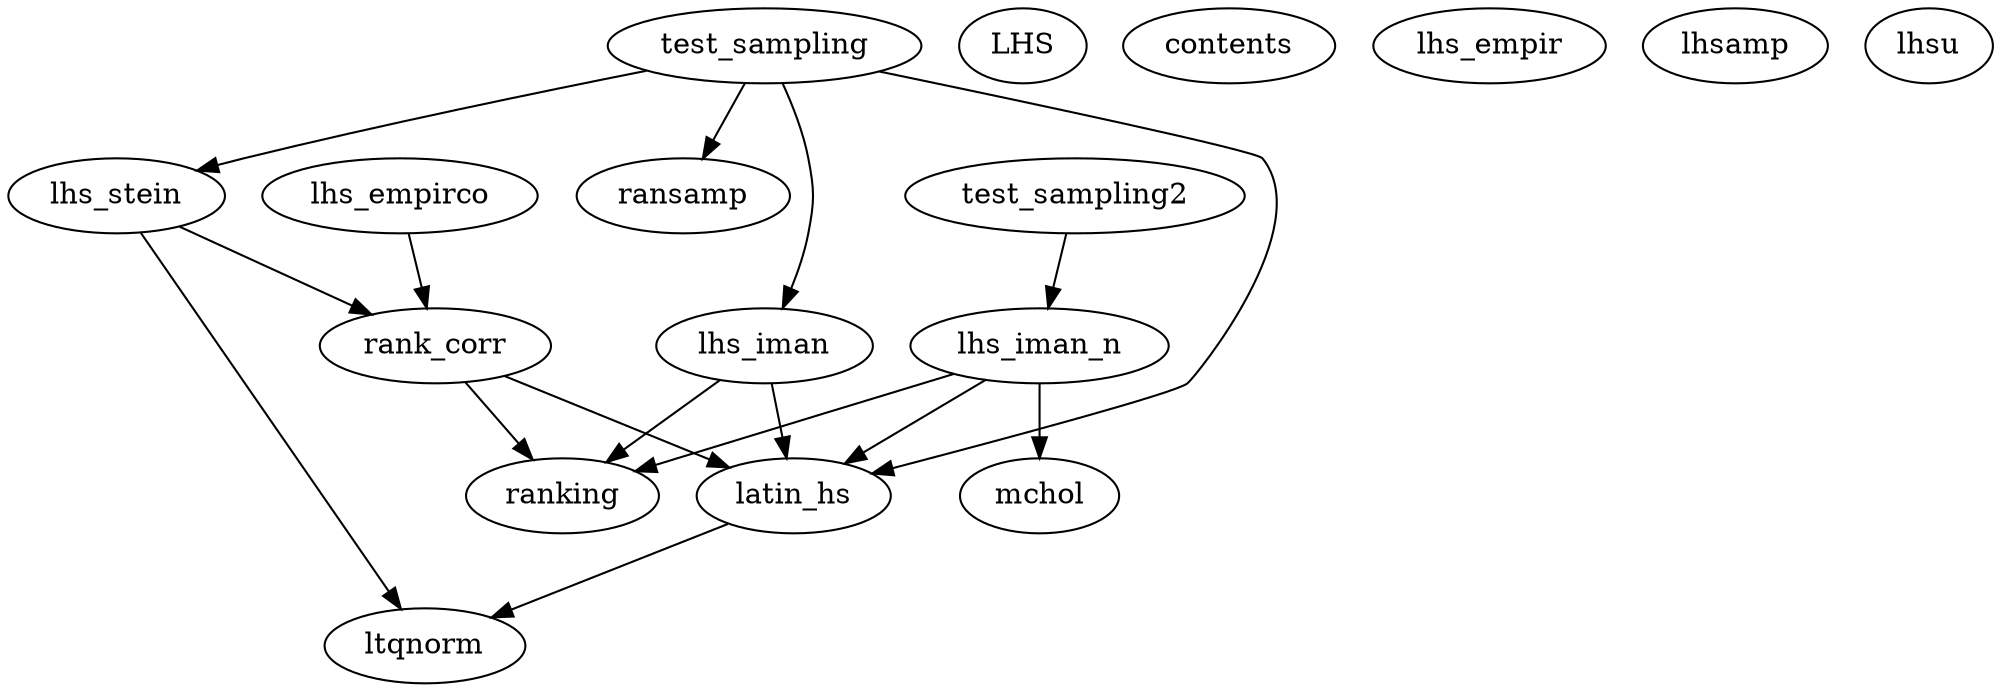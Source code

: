 /* Created by mdot for Matlab */
digraph m2html {
  latin_hs -> ltqnorm;
  lhs_empirco -> rank_corr;
  lhs_iman -> latin_hs;
  lhs_iman -> ranking;
  lhs_iman_n -> latin_hs;
  lhs_iman_n -> mchol;
  lhs_iman_n -> ranking;
  lhs_stein -> ltqnorm;
  lhs_stein -> rank_corr;
  rank_corr -> latin_hs;
  rank_corr -> ranking;
  test_sampling -> latin_hs;
  test_sampling -> lhs_iman;
  test_sampling -> lhs_stein;
  test_sampling -> ransamp;
  test_sampling2 -> lhs_iman_n;

  LHS [URL="LHS.html"];
  contents [URL="contents.html"];
  latin_hs [URL="latin_hs.html"];
  lhs_empir [URL="lhs_empir.html"];
  lhs_empirco [URL="lhs_empirco.html"];
  lhs_iman [URL="lhs_iman.html"];
  lhs_iman_n [URL="lhs_iman_n.html"];
  lhs_stein [URL="lhs_stein.html"];
  lhsamp [URL="lhsamp.html"];
  lhsu [URL="lhsu.html"];
  ltqnorm [URL="ltqnorm.html"];
  mchol [URL="mchol.html"];
  rank_corr [URL="rank_corr.html"];
  ranking [URL="ranking.html"];
  ransamp [URL="ransamp.html"];
  test_sampling [URL="test_sampling.html"];
  test_sampling2 [URL="test_sampling2.html"];
}